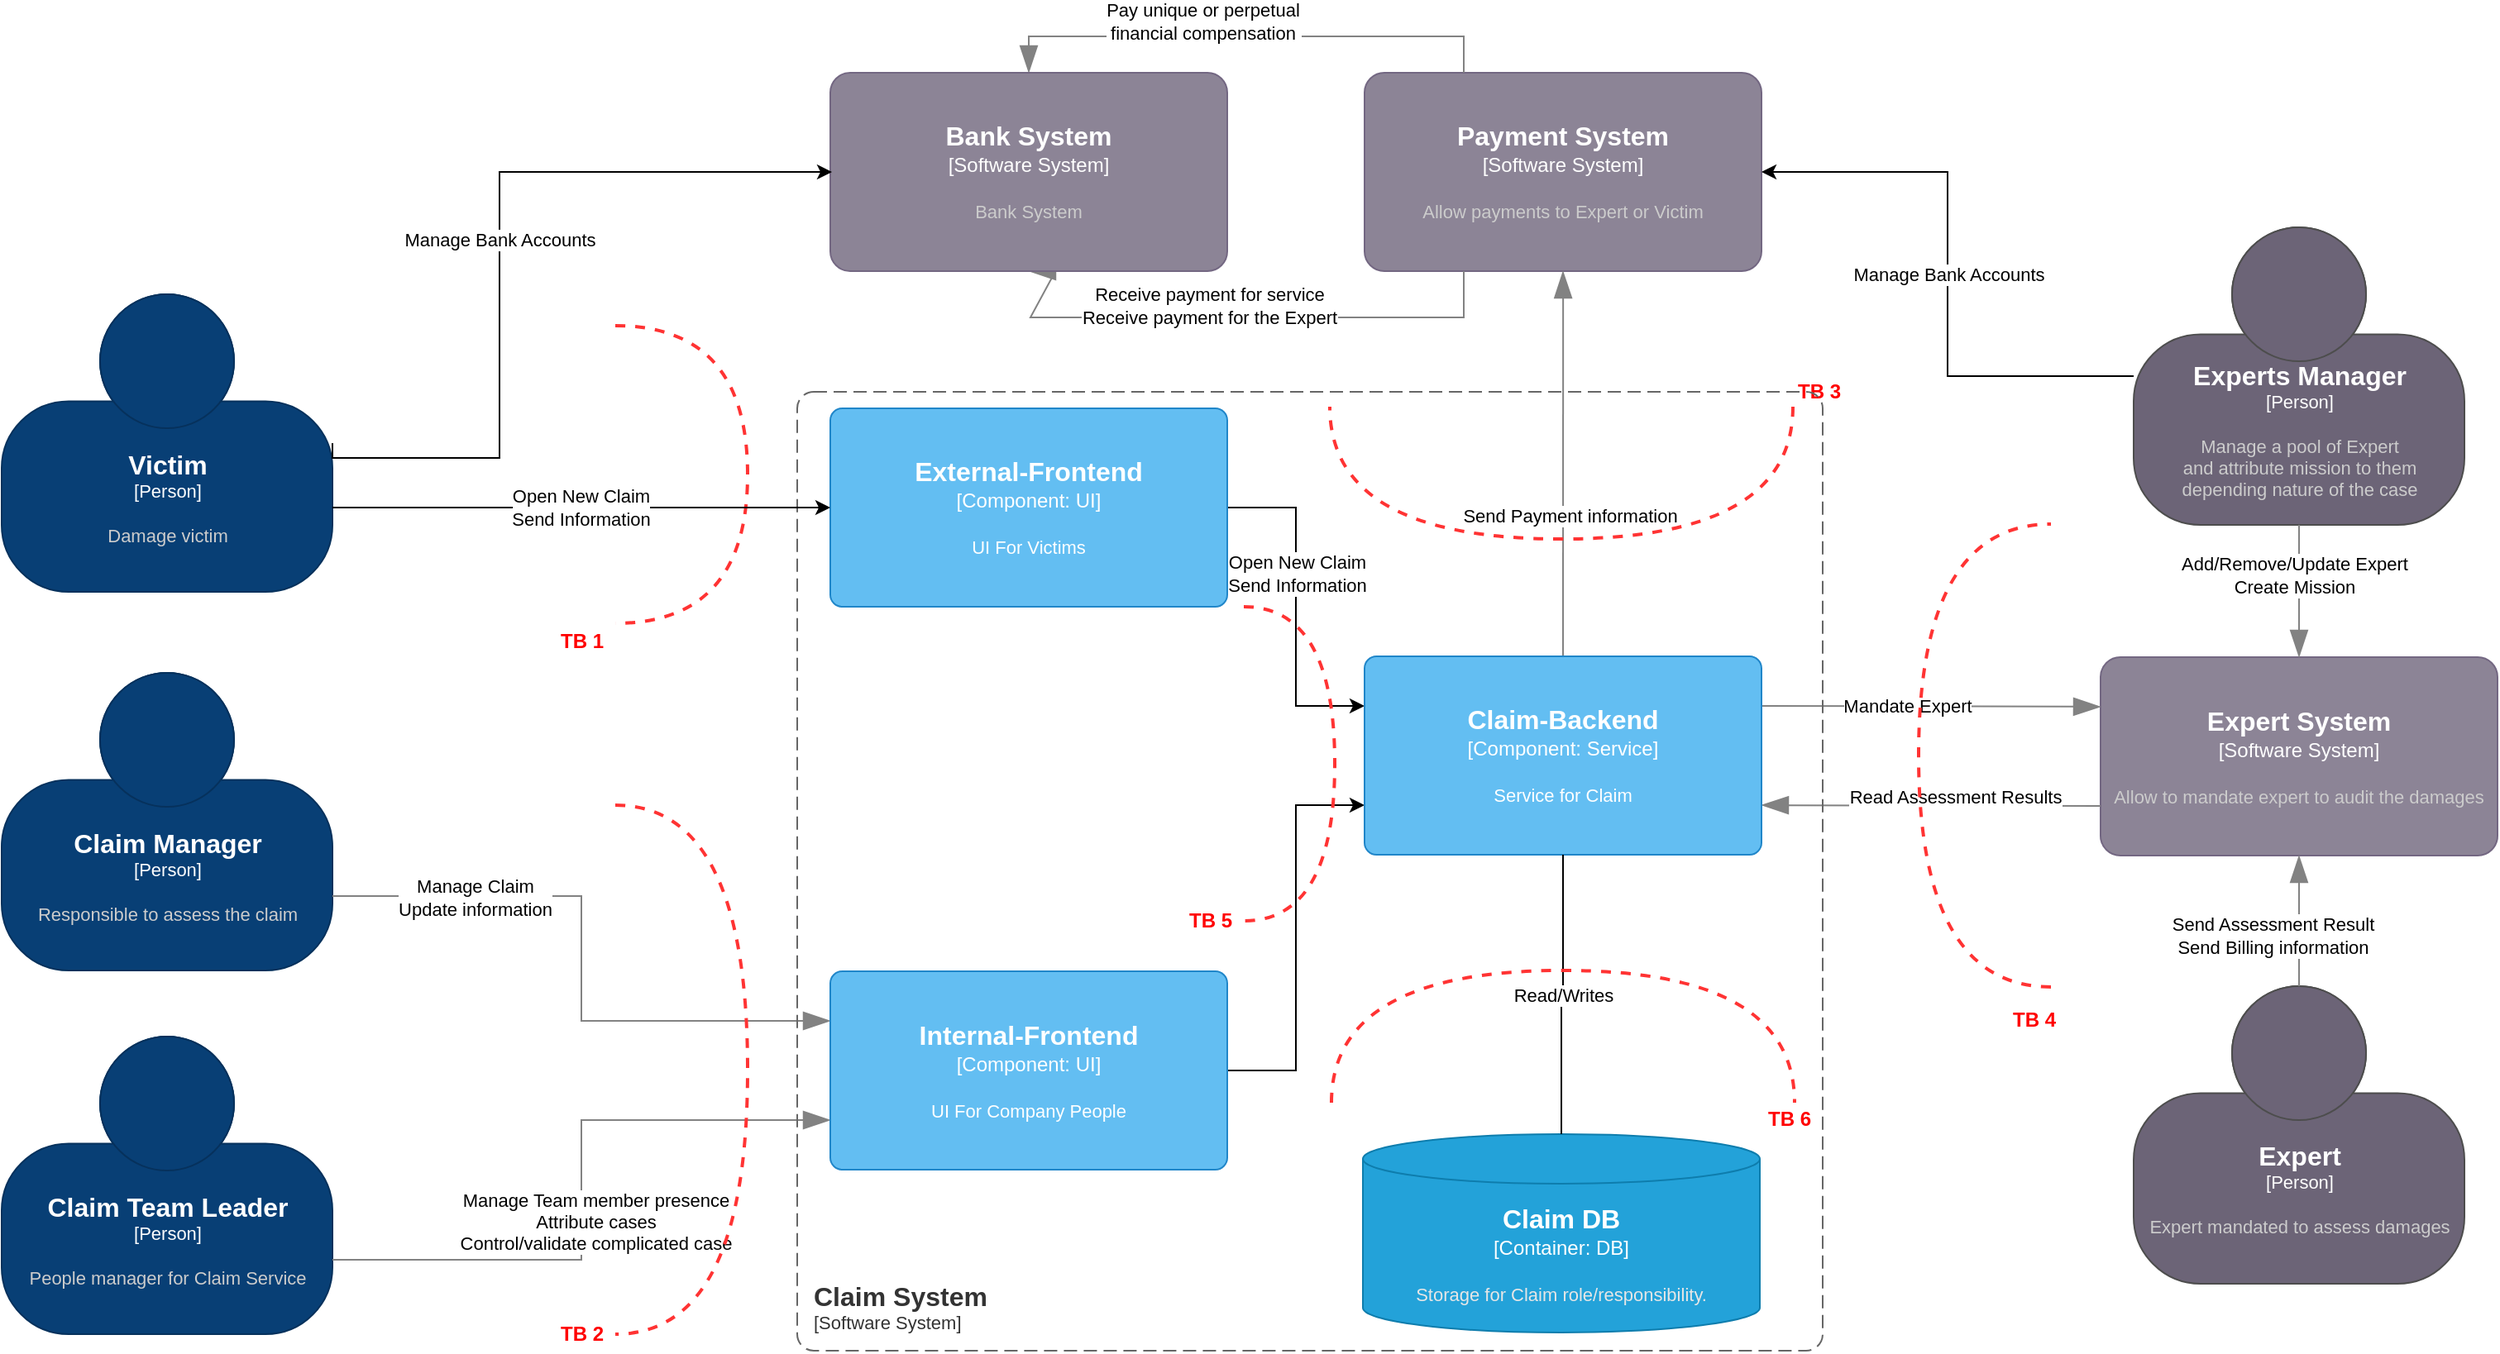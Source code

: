 <mxfile version="20.5.3" type="device"><diagram id="z2lfckufb0cyte3dnJ5H" name="Page-1"><mxGraphModel dx="1420" dy="872" grid="1" gridSize="10" guides="1" tooltips="1" connect="1" arrows="1" fold="1" page="1" pageScale="1" pageWidth="1169" pageHeight="827" math="0" shadow="0"><root><mxCell id="0"/><mxCell id="1" parent="0"/><object placeholders="1" c4Name="Victim" c4Type="Person" c4Description="Damage victim" label="&lt;font style=&quot;font-size: 16px&quot;&gt;&lt;b&gt;%c4Name%&lt;/b&gt;&lt;/font&gt;&lt;div&gt;[%c4Type%]&lt;/div&gt;&lt;br&gt;&lt;div&gt;&lt;font style=&quot;font-size: 11px&quot;&gt;&lt;font color=&quot;#cccccc&quot;&gt;%c4Description%&lt;/font&gt;&lt;/div&gt;" id="S0L2cYUU_2ASktTiuysQ-1"><mxCell style="html=1;fontSize=11;dashed=0;whitespace=wrap;fillColor=#083F75;strokeColor=#06315C;fontColor=#ffffff;shape=mxgraph.c4.person2;align=center;metaEdit=1;points=[[0.5,0,0],[1,0.5,0],[1,0.75,0],[0.75,1,0],[0.5,1,0],[0.25,1,0],[0,0.75,0],[0,0.5,0]];resizable=0;" parent="1" vertex="1"><mxGeometry x="8" y="184" width="200" height="180" as="geometry"/></mxCell></object><object placeholders="1" c4Name="Expert System" c4Type="Software System" c4Description="Allow to mandate expert to audit the damages" label="&lt;font style=&quot;font-size: 16px&quot;&gt;&lt;b&gt;%c4Name%&lt;/b&gt;&lt;/font&gt;&lt;div&gt;[%c4Type%]&lt;/div&gt;&lt;br&gt;&lt;div&gt;&lt;font style=&quot;font-size: 11px&quot;&gt;&lt;font color=&quot;#cccccc&quot;&gt;%c4Description%&lt;/font&gt;&lt;/div&gt;" id="S0L2cYUU_2ASktTiuysQ-4"><mxCell style="rounded=1;whiteSpace=wrap;html=1;labelBackgroundColor=none;fillColor=#8C8496;fontColor=#ffffff;align=center;arcSize=10;strokeColor=#736782;metaEdit=1;resizable=0;points=[[0.25,0,0],[0.5,0,0],[0.75,0,0],[1,0.25,0],[1,0.5,0],[1,0.75,0],[0.75,1,0],[0.5,1,0],[0.25,1,0],[0,0.75,0],[0,0.5,0],[0,0.25,0]];" parent="1" vertex="1"><mxGeometry x="1277" y="403.5" width="240" height="120" as="geometry"/></mxCell></object><object placeholders="1" c4Name="Payment System" c4Type="Software System" c4Description="Allow payments to Expert or Victim" label="&lt;font style=&quot;font-size: 16px&quot;&gt;&lt;b&gt;%c4Name%&lt;/b&gt;&lt;/font&gt;&lt;div&gt;[%c4Type%]&lt;/div&gt;&lt;br&gt;&lt;div&gt;&lt;font style=&quot;font-size: 11px&quot;&gt;&lt;font color=&quot;#cccccc&quot;&gt;%c4Description%&lt;/font&gt;&lt;/div&gt;" id="S0L2cYUU_2ASktTiuysQ-13"><mxCell style="rounded=1;whiteSpace=wrap;html=1;labelBackgroundColor=none;fillColor=#8C8496;fontColor=#ffffff;align=center;arcSize=10;strokeColor=#736782;metaEdit=1;resizable=0;points=[[0.25,0,0],[0.5,0,0],[0.75,0,0],[1,0.25,0],[1,0.5,0],[1,0.75,0],[0.75,1,0],[0.5,1,0],[0.25,1,0],[0,0.75,0],[0,0.5,0],[0,0.25,0]];" parent="1" vertex="1"><mxGeometry x="832" y="50" width="240" height="120" as="geometry"/></mxCell></object><object placeholders="1" c4Name="Expert" c4Type="Person" c4Description="Expert mandated to assess damages" label="&lt;font style=&quot;font-size: 16px&quot;&gt;&lt;b&gt;%c4Name%&lt;/b&gt;&lt;/font&gt;&lt;div&gt;[%c4Type%]&lt;/div&gt;&lt;br&gt;&lt;div&gt;&lt;font style=&quot;font-size: 11px&quot;&gt;&lt;font color=&quot;#cccccc&quot;&gt;%c4Description%&lt;/font&gt;&lt;/div&gt;" id="S0L2cYUU_2ASktTiuysQ-14"><mxCell style="html=1;fontSize=11;dashed=0;whitespace=wrap;fillColor=#6C6477;strokeColor=#4D4D4D;fontColor=#ffffff;shape=mxgraph.c4.person2;align=center;metaEdit=1;points=[[0.5,0,0],[1,0.5,0],[1,0.75,0],[0.75,1,0],[0.5,1,0],[0.25,1,0],[0,0.75,0],[0,0.5,0]];resizable=0;" parent="1" vertex="1"><mxGeometry x="1297" y="602.5" width="200" height="180" as="geometry"/></mxCell></object><object placeholders="1" c4Name="Claim Manager" c4Type="Person" c4Description="Responsible to assess the claim" label="&lt;font style=&quot;font-size: 16px&quot;&gt;&lt;b&gt;%c4Name%&lt;/b&gt;&lt;/font&gt;&lt;div&gt;[%c4Type%]&lt;/div&gt;&lt;br&gt;&lt;div&gt;&lt;font style=&quot;font-size: 11px&quot;&gt;&lt;font color=&quot;#cccccc&quot;&gt;%c4Description%&lt;/font&gt;&lt;/div&gt;" id="S0L2cYUU_2ASktTiuysQ-15"><mxCell style="html=1;fontSize=11;dashed=0;whitespace=wrap;fillColor=#083F75;strokeColor=#06315C;fontColor=#ffffff;shape=mxgraph.c4.person2;align=center;metaEdit=1;points=[[0.5,0,0],[1,0.5,0],[1,0.75,0],[0.75,1,0],[0.5,1,0],[0.25,1,0],[0,0.75,0],[0,0.5,0]];resizable=0;" parent="1" vertex="1"><mxGeometry x="8" y="413" width="200" height="180" as="geometry"/></mxCell></object><object placeholders="1" c4Type="Relationship" id="S0L2cYUU_2ASktTiuysQ-18"><mxCell style="endArrow=blockThin;html=1;fontSize=10;fontColor=#404040;strokeWidth=1;endFill=1;strokeColor=#828282;elbow=vertical;metaEdit=1;endSize=14;startSize=14;jumpStyle=arc;jumpSize=16;rounded=0;edgeStyle=orthogonalEdgeStyle;exitX=0.5;exitY=0;exitDx=0;exitDy=0;exitPerimeter=0;entryX=0.5;entryY=1;entryDx=0;entryDy=0;entryPerimeter=0;" parent="1" target="S0L2cYUU_2ASktTiuysQ-13" edge="1"><mxGeometry width="240" relative="1" as="geometry"><mxPoint x="952" y="403" as="sourcePoint"/><mxPoint x="1157" y="363" as="targetPoint"/></mxGeometry></mxCell></object><mxCell id="S0L2cYUU_2ASktTiuysQ-19" value="Send Payment information" style="edgeLabel;html=1;align=center;verticalAlign=middle;resizable=0;points=[];" parent="S0L2cYUU_2ASktTiuysQ-18" vertex="1" connectable="0"><mxGeometry x="-0.273" y="-3" relative="1" as="geometry"><mxPoint as="offset"/></mxGeometry></mxCell><object placeholders="1" c4Type="Relationship" id="S0L2cYUU_2ASktTiuysQ-20"><mxCell style="endArrow=blockThin;html=1;fontSize=10;fontColor=#404040;strokeWidth=1;endFill=1;strokeColor=#828282;elbow=vertical;metaEdit=1;endSize=14;startSize=14;jumpStyle=arc;jumpSize=16;rounded=0;edgeStyle=orthogonalEdgeStyle;exitX=1;exitY=0.25;exitDx=0;exitDy=0;exitPerimeter=0;entryX=0;entryY=0.25;entryDx=0;entryDy=0;entryPerimeter=0;" parent="1" source="vrQ-UJ9FI1N1hywDS_IH-19" target="S0L2cYUU_2ASktTiuysQ-4" edge="1"><mxGeometry width="240" relative="1" as="geometry"><mxPoint x="1072" y="433" as="sourcePoint"/><mxPoint x="962" y="303" as="targetPoint"/></mxGeometry></mxCell></object><mxCell id="S0L2cYUU_2ASktTiuysQ-21" value="Mandate Expert" style="edgeLabel;html=1;align=center;verticalAlign=middle;resizable=0;points=[];" parent="S0L2cYUU_2ASktTiuysQ-20" vertex="1" connectable="0"><mxGeometry x="-0.273" y="-3" relative="1" as="geometry"><mxPoint x="13" y="-3" as="offset"/></mxGeometry></mxCell><object placeholders="1" c4Type="Relationship" id="S0L2cYUU_2ASktTiuysQ-22"><mxCell style="endArrow=blockThin;html=1;fontSize=10;fontColor=#404040;strokeWidth=1;endFill=1;strokeColor=#828282;elbow=vertical;metaEdit=1;endSize=14;startSize=14;jumpStyle=arc;jumpSize=16;rounded=0;edgeStyle=orthogonalEdgeStyle;exitX=0;exitY=0.75;exitDx=0;exitDy=0;exitPerimeter=0;entryX=1;entryY=0.75;entryDx=0;entryDy=0;entryPerimeter=0;" parent="1" source="S0L2cYUU_2ASktTiuysQ-4" target="vrQ-UJ9FI1N1hywDS_IH-19" edge="1"><mxGeometry width="240" relative="1" as="geometry"><mxPoint x="1082" y="443" as="sourcePoint"/><mxPoint x="1072" y="493" as="targetPoint"/></mxGeometry></mxCell></object><mxCell id="S0L2cYUU_2ASktTiuysQ-23" value="Read Assessment Results" style="edgeLabel;html=1;align=center;verticalAlign=middle;resizable=0;points=[];" parent="S0L2cYUU_2ASktTiuysQ-22" vertex="1" connectable="0"><mxGeometry x="-0.273" y="-3" relative="1" as="geometry"><mxPoint x="-14" y="-3" as="offset"/></mxGeometry></mxCell><object placeholders="1" c4Type="Relationship" id="S0L2cYUU_2ASktTiuysQ-26"><mxCell style="endArrow=blockThin;html=1;fontSize=10;fontColor=#404040;strokeWidth=1;endFill=1;strokeColor=#828282;elbow=vertical;metaEdit=1;endSize=14;startSize=14;jumpStyle=arc;jumpSize=16;rounded=0;edgeStyle=orthogonalEdgeStyle;exitX=1;exitY=0.75;exitDx=0;exitDy=0;exitPerimeter=0;entryX=0;entryY=0.25;entryDx=0;entryDy=0;entryPerimeter=0;" parent="1" source="S0L2cYUU_2ASktTiuysQ-15" target="vrQ-UJ9FI1N1hywDS_IH-17" edge="1"><mxGeometry width="240" relative="1" as="geometry"><mxPoint x="451" y="333.96" as="sourcePoint"/><mxPoint x="714" y="523" as="targetPoint"/></mxGeometry></mxCell></object><mxCell id="S0L2cYUU_2ASktTiuysQ-27" value="Manage Claim&lt;br&gt;Update information" style="edgeLabel;html=1;align=center;verticalAlign=middle;resizable=0;points=[];" parent="S0L2cYUU_2ASktTiuysQ-26" vertex="1" connectable="0"><mxGeometry x="-0.273" y="-3" relative="1" as="geometry"><mxPoint x="-51" y="-2" as="offset"/></mxGeometry></mxCell><object placeholders="1" c4Type="Relationship" id="S0L2cYUU_2ASktTiuysQ-28"><mxCell style="endArrow=blockThin;html=1;fontSize=10;fontColor=#404040;strokeWidth=1;endFill=1;strokeColor=#828282;elbow=vertical;metaEdit=1;endSize=14;startSize=14;jumpStyle=arc;jumpSize=16;rounded=0;edgeStyle=orthogonalEdgeStyle;exitX=0.5;exitY=0;exitDx=0;exitDy=0;exitPerimeter=0;entryX=0.5;entryY=1;entryDx=0;entryDy=0;entryPerimeter=0;" parent="1" source="S0L2cYUU_2ASktTiuysQ-14" target="S0L2cYUU_2ASktTiuysQ-4" edge="1"><mxGeometry width="240" relative="1" as="geometry"><mxPoint x="942" y="413.5" as="sourcePoint"/><mxPoint x="942" y="303.5" as="targetPoint"/></mxGeometry></mxCell></object><mxCell id="S0L2cYUU_2ASktTiuysQ-29" value="Send Assessment Result&lt;br&gt;Send Billing information" style="edgeLabel;html=1;align=center;verticalAlign=middle;resizable=0;points=[];" parent="S0L2cYUU_2ASktTiuysQ-28" vertex="1" connectable="0"><mxGeometry x="-0.273" y="-3" relative="1" as="geometry"><mxPoint x="-19" y="-2" as="offset"/></mxGeometry></mxCell><object placeholders="1" c4Type="Relationship" id="S0L2cYUU_2ASktTiuysQ-30"><mxCell style="endArrow=blockThin;html=1;fontSize=10;fontColor=#404040;strokeWidth=1;endFill=1;strokeColor=#828282;elbow=vertical;metaEdit=1;endSize=14;startSize=14;jumpStyle=arc;jumpSize=16;rounded=0;edgeStyle=orthogonalEdgeStyle;exitX=0.25;exitY=1;exitDx=0;exitDy=0;exitPerimeter=0;entryX=0.5;entryY=1;entryDx=0;entryDy=0;entryPerimeter=0;" parent="1" source="S0L2cYUU_2ASktTiuysQ-13" target="vrQ-UJ9FI1N1hywDS_IH-1" edge="1"><mxGeometry width="240" relative="1" as="geometry"><mxPoint x="962" y="413" as="sourcePoint"/><mxPoint x="962" y="303" as="targetPoint"/><Array as="points"><mxPoint x="892" y="198"/><mxPoint x="630" y="198"/></Array></mxGeometry></mxCell></object><mxCell id="S0L2cYUU_2ASktTiuysQ-31" value="Receive payment for service&lt;br&gt;Receive payment for the Expert" style="edgeLabel;html=1;align=center;verticalAlign=middle;resizable=0;points=[];" parent="S0L2cYUU_2ASktTiuysQ-30" vertex="1" connectable="0"><mxGeometry x="-0.273" y="-3" relative="1" as="geometry"><mxPoint x="-66" y="-4" as="offset"/></mxGeometry></mxCell><object placeholders="1" c4Type="Relationship" id="S0L2cYUU_2ASktTiuysQ-32"><mxCell style="endArrow=blockThin;html=1;fontSize=10;fontColor=#404040;strokeWidth=1;endFill=1;strokeColor=#828282;elbow=vertical;metaEdit=1;endSize=14;startSize=14;jumpStyle=arc;jumpSize=16;rounded=0;edgeStyle=orthogonalEdgeStyle;exitX=0.25;exitY=0;exitDx=0;exitDy=0;exitPerimeter=0;entryX=0.5;entryY=0;entryDx=0;entryDy=0;entryPerimeter=0;" parent="1" source="S0L2cYUU_2ASktTiuysQ-13" target="vrQ-UJ9FI1N1hywDS_IH-1" edge="1"><mxGeometry width="240" relative="1" as="geometry"><mxPoint x="1082" y="243" as="sourcePoint"/><mxPoint x="1767" y="343" as="targetPoint"/><Array as="points"><mxPoint x="892" y="28"/><mxPoint x="629" y="28"/></Array></mxGeometry></mxCell></object><mxCell id="S0L2cYUU_2ASktTiuysQ-33" value="Pay unique or perpetual&lt;br&gt;&amp;nbsp;financial compensation&amp;nbsp;" style="edgeLabel;html=1;align=center;verticalAlign=middle;resizable=0;points=[];" parent="S0L2cYUU_2ASktTiuysQ-32" vertex="1" connectable="0"><mxGeometry x="-0.273" y="-3" relative="1" as="geometry"><mxPoint x="-69" y="-6" as="offset"/></mxGeometry></mxCell><mxCell id="vrQ-UJ9FI1N1hywDS_IH-2" value="Manage Bank Accounts" style="edgeStyle=orthogonalEdgeStyle;rounded=0;orthogonalLoop=1;jettySize=auto;html=1;entryX=1;entryY=0.5;entryDx=0;entryDy=0;entryPerimeter=0;" parent="1" source="S0L2cYUU_2ASktTiuysQ-34" target="S0L2cYUU_2ASktTiuysQ-13" edge="1"><mxGeometry relative="1" as="geometry"/></mxCell><object placeholders="1" c4Name="Experts Manager" c4Type="Person" c4Description="Manage a pool of Expert &#10;and attribute mission to them &#10;depending nature of the case" label="&lt;font style=&quot;font-size: 16px&quot;&gt;&lt;b&gt;%c4Name%&lt;/b&gt;&lt;/font&gt;&lt;div&gt;[%c4Type%]&lt;/div&gt;&lt;br&gt;&lt;div&gt;&lt;font style=&quot;font-size: 11px&quot;&gt;&lt;font color=&quot;#cccccc&quot;&gt;%c4Description%&lt;/font&gt;&lt;/div&gt;" id="S0L2cYUU_2ASktTiuysQ-34"><mxCell style="html=1;fontSize=11;dashed=0;whitespace=wrap;fillColor=#6C6477;strokeColor=#4D4D4D;fontColor=#ffffff;shape=mxgraph.c4.person2;align=center;metaEdit=1;points=[[0.5,0,0],[1,0.5,0],[1,0.75,0],[0.75,1,0],[0.5,1,0],[0.25,1,0],[0,0.75,0],[0,0.5,0]];resizable=0;" parent="1" vertex="1"><mxGeometry x="1297" y="143.5" width="200" height="180" as="geometry"/></mxCell></object><object placeholders="1" c4Type="Relationship" id="S0L2cYUU_2ASktTiuysQ-35"><mxCell style="endArrow=blockThin;html=1;fontSize=10;fontColor=#404040;strokeWidth=1;endFill=1;strokeColor=#828282;elbow=vertical;metaEdit=1;endSize=14;startSize=14;jumpStyle=arc;jumpSize=16;rounded=0;edgeStyle=orthogonalEdgeStyle;entryX=0.5;entryY=0;entryDx=0;entryDy=0;entryPerimeter=0;exitX=0.5;exitY=1;exitDx=0;exitDy=0;exitPerimeter=0;" parent="1" source="S0L2cYUU_2ASktTiuysQ-34" target="S0L2cYUU_2ASktTiuysQ-4" edge="1"><mxGeometry width="240" relative="1" as="geometry"><mxPoint x="1387" y="633.5" as="sourcePoint"/><mxPoint x="1097" y="703.5" as="targetPoint"/></mxGeometry></mxCell></object><mxCell id="S0L2cYUU_2ASktTiuysQ-36" value="Add/Remove/Update Expert&lt;br&gt;Create Mission" style="edgeLabel;html=1;align=center;verticalAlign=middle;resizable=0;points=[];" parent="S0L2cYUU_2ASktTiuysQ-35" vertex="1" connectable="0"><mxGeometry x="-0.233" y="-3" relative="1" as="geometry"><mxPoint as="offset"/></mxGeometry></mxCell><object placeholders="1" c4Name="Claim Team Leader" c4Type="Person" c4Description="People manager for Claim Service" label="&lt;font style=&quot;font-size: 16px&quot;&gt;&lt;b&gt;%c4Name%&lt;/b&gt;&lt;/font&gt;&lt;div&gt;[%c4Type%]&lt;/div&gt;&lt;br&gt;&lt;div&gt;&lt;font style=&quot;font-size: 11px&quot;&gt;&lt;font color=&quot;#cccccc&quot;&gt;%c4Description%&lt;/font&gt;&lt;/div&gt;" id="S0L2cYUU_2ASktTiuysQ-37"><mxCell style="html=1;fontSize=11;dashed=0;whitespace=wrap;fillColor=#083F75;strokeColor=#06315C;fontColor=#ffffff;shape=mxgraph.c4.person2;align=center;metaEdit=1;points=[[0.5,0,0],[1,0.5,0],[1,0.75,0],[0.75,1,0],[0.5,1,0],[0.25,1,0],[0,0.75,0],[0,0.5,0]];resizable=0;" parent="1" vertex="1"><mxGeometry x="8" y="633" width="200" height="180" as="geometry"/></mxCell></object><object placeholders="1" c4Type="Relationship" id="S0L2cYUU_2ASktTiuysQ-38"><mxCell style="endArrow=blockThin;html=1;fontSize=10;fontColor=#404040;strokeWidth=1;endFill=1;strokeColor=#828282;elbow=vertical;metaEdit=1;endSize=14;startSize=14;jumpStyle=arc;jumpSize=16;rounded=0;edgeStyle=orthogonalEdgeStyle;exitX=1;exitY=0.75;exitDx=0;exitDy=0;exitPerimeter=0;entryX=0;entryY=0.75;entryDx=0;entryDy=0;entryPerimeter=0;" parent="1" source="S0L2cYUU_2ASktTiuysQ-37" target="vrQ-UJ9FI1N1hywDS_IH-17" edge="1"><mxGeometry width="240" relative="1" as="geometry"><mxPoint x="639" y="653" as="sourcePoint"/><mxPoint x="774" y="523" as="targetPoint"/></mxGeometry></mxCell></object><mxCell id="S0L2cYUU_2ASktTiuysQ-39" value="Manage Team member presence&lt;br&gt;Attribute cases&lt;br&gt;Control/validate complicated case" style="edgeLabel;html=1;align=center;verticalAlign=middle;resizable=0;points=[];" parent="S0L2cYUU_2ASktTiuysQ-38" vertex="1" connectable="0"><mxGeometry x="0.349" y="2" relative="1" as="geometry"><mxPoint x="-17" y="63" as="offset"/></mxGeometry></mxCell><object placeholders="1" c4Name="Bank System" c4Type="Software System" c4Description="Bank System" label="&lt;font style=&quot;font-size: 16px&quot;&gt;&lt;b&gt;%c4Name%&lt;/b&gt;&lt;/font&gt;&lt;div&gt;[%c4Type%]&lt;/div&gt;&lt;br&gt;&lt;div&gt;&lt;font style=&quot;font-size: 11px&quot;&gt;&lt;font color=&quot;#cccccc&quot;&gt;%c4Description%&lt;/font&gt;&lt;/div&gt;" id="vrQ-UJ9FI1N1hywDS_IH-1"><mxCell style="rounded=1;whiteSpace=wrap;html=1;labelBackgroundColor=none;fillColor=#8C8496;fontColor=#ffffff;align=center;arcSize=10;strokeColor=#736782;metaEdit=1;resizable=0;points=[[0.25,0,0],[0.5,0,0],[0.75,0,0],[1,0.25,0],[1,0.5,0],[1,0.75,0],[0.75,1,0],[0.5,1,0],[0.25,1,0],[0,0.75,0],[0,0.5,0],[0,0.25,0]];" parent="1" vertex="1"><mxGeometry x="509" y="50" width="240" height="120" as="geometry"/></mxCell></object><mxCell id="vrQ-UJ9FI1N1hywDS_IH-3" value="Manage Bank Accounts" style="edgeStyle=orthogonalEdgeStyle;rounded=0;orthogonalLoop=1;jettySize=auto;html=1;exitX=1;exitY=0.5;exitDx=0;exitDy=0;exitPerimeter=0;" parent="1" source="S0L2cYUU_2ASktTiuysQ-1" edge="1"><mxGeometry relative="1" as="geometry"><mxPoint x="489" y="313" as="sourcePoint"/><mxPoint x="510" y="110" as="targetPoint"/><Array as="points"><mxPoint x="309" y="283"/><mxPoint x="309" y="110"/></Array></mxGeometry></mxCell><mxCell id="vrQ-UJ9FI1N1hywDS_IH-4" value="" style="shape=requiredInterface;html=1;verticalLabelPosition=bottom;dashed=1;strokeColor=#FF3333;strokeWidth=2;fillColor=none;fontColor=#FF3333;align=left;rotation=90;" parent="1" vertex="1"><mxGeometry x="911" y="152" width="80" height="280" as="geometry"/></mxCell><mxCell id="vrQ-UJ9FI1N1hywDS_IH-5" value="&lt;font color=&quot;#ff0000&quot;&gt;&lt;b&gt;TB 3&lt;/b&gt;&lt;/font&gt;" style="text;html=1;strokeColor=none;fillColor=none;align=center;verticalAlign=middle;whiteSpace=wrap;rounded=0;" parent="1" vertex="1"><mxGeometry x="1087" y="233" width="40" height="20" as="geometry"/></mxCell><mxCell id="vrQ-UJ9FI1N1hywDS_IH-6" value="" style="shape=requiredInterface;html=1;verticalLabelPosition=bottom;dashed=1;strokeColor=#FF3333;strokeWidth=2;fillColor=none;fontColor=#FF3333;align=left;rotation=0;" parent="1" vertex="1"><mxGeometry x="379" y="493" width="80" height="320" as="geometry"/></mxCell><mxCell id="vrQ-UJ9FI1N1hywDS_IH-10" value="" style="shape=requiredInterface;html=1;verticalLabelPosition=bottom;dashed=1;strokeColor=#FF3333;strokeWidth=2;fillColor=none;fontColor=#FF3333;align=left;rotation=0;" parent="1" vertex="1"><mxGeometry x="379" y="203" width="80" height="180" as="geometry"/></mxCell><mxCell id="vrQ-UJ9FI1N1hywDS_IH-13" value="&lt;font color=&quot;#ff0000&quot;&gt;&lt;b&gt;TB 1&lt;/b&gt;&lt;/font&gt;" style="text;html=1;strokeColor=none;fillColor=none;align=center;verticalAlign=middle;whiteSpace=wrap;rounded=0;" parent="1" vertex="1"><mxGeometry x="339" y="383.5" width="40" height="20" as="geometry"/></mxCell><mxCell id="vrQ-UJ9FI1N1hywDS_IH-14" value="" style="shape=requiredInterface;html=1;verticalLabelPosition=bottom;dashed=1;strokeColor=#FF3333;strokeWidth=2;fillColor=none;fontColor=#FF3333;align=left;rotation=-180;" parent="1" vertex="1"><mxGeometry x="1167" y="323" width="80" height="280" as="geometry"/></mxCell><mxCell id="vrQ-UJ9FI1N1hywDS_IH-15" value="&lt;font color=&quot;#ff0000&quot;&gt;&lt;b&gt;TB 4&lt;/b&gt;&lt;/font&gt;" style="text;html=1;strokeColor=none;fillColor=none;align=center;verticalAlign=middle;whiteSpace=wrap;rounded=0;" parent="1" vertex="1"><mxGeometry x="1217" y="613" width="40" height="20" as="geometry"/></mxCell><object placeholders="1" c4Name="Claim System" c4Type="SystemScopeBoundary" c4Application="Software System" label="&lt;font style=&quot;font-size: 16px&quot;&gt;&lt;b&gt;&lt;div style=&quot;text-align: left&quot;&gt;%c4Name%&lt;/div&gt;&lt;/b&gt;&lt;/font&gt;&lt;div style=&quot;text-align: left&quot;&gt;[%c4Application%]&lt;/div&gt;" id="vrQ-UJ9FI1N1hywDS_IH-16"><mxCell style="rounded=1;fontSize=11;whiteSpace=wrap;html=1;dashed=1;arcSize=20;fillColor=none;strokeColor=#666666;fontColor=#333333;labelBackgroundColor=none;align=left;verticalAlign=bottom;labelBorderColor=none;spacingTop=0;spacing=10;dashPattern=8 4;metaEdit=1;rotatable=0;perimeter=rectanglePerimeter;noLabel=0;labelPadding=0;allowArrows=0;connectable=0;expand=0;recursiveResize=0;editable=1;pointerEvents=0;absoluteArcSize=1;points=[[0.25,0,0],[0.5,0,0],[0.75,0,0],[1,0.25,0],[1,0.5,0],[1,0.75,0],[0.75,1,0],[0.5,1,0],[0.25,1,0],[0,0.75,0],[0,0.5,0],[0,0.25,0]];" parent="1" vertex="1"><mxGeometry x="489" y="243" width="620" height="580" as="geometry"/></mxCell></object><mxCell id="vrQ-UJ9FI1N1hywDS_IH-21" style="edgeStyle=orthogonalEdgeStyle;rounded=0;orthogonalLoop=1;jettySize=auto;html=1;entryX=0;entryY=0.75;entryDx=0;entryDy=0;entryPerimeter=0;" parent="1" source="vrQ-UJ9FI1N1hywDS_IH-17" target="vrQ-UJ9FI1N1hywDS_IH-19" edge="1"><mxGeometry relative="1" as="geometry"/></mxCell><object placeholders="1" c4Name="Internal-Frontend" c4Type="Component" c4Technology="UI" c4Description="UI For Company People" label="&lt;font style=&quot;font-size: 16px&quot;&gt;&lt;b&gt;%c4Name%&lt;/b&gt;&lt;/font&gt;&lt;div&gt;[%c4Type%: %c4Technology%]&lt;/div&gt;&lt;br&gt;&lt;div&gt;&lt;font style=&quot;font-size: 11px&quot;&gt;%c4Description%&lt;/font&gt;&lt;/div&gt;" id="vrQ-UJ9FI1N1hywDS_IH-17"><mxCell style="rounded=1;whiteSpace=wrap;html=1;labelBackgroundColor=none;fillColor=#63BEF2;fontColor=#ffffff;align=center;arcSize=6;strokeColor=#2086C9;metaEdit=1;resizable=0;points=[[0.25,0,0],[0.5,0,0],[0.75,0,0],[1,0.25,0],[1,0.5,0],[1,0.75,0],[0.75,1,0],[0.5,1,0],[0.25,1,0],[0,0.75,0],[0,0.5,0],[0,0.25,0]];" parent="1" vertex="1"><mxGeometry x="509" y="593.5" width="240" height="120" as="geometry"/></mxCell></object><mxCell id="vrQ-UJ9FI1N1hywDS_IH-24" value="Open New Claim&lt;br&gt;Send Information" style="edgeStyle=orthogonalEdgeStyle;rounded=0;orthogonalLoop=1;jettySize=auto;html=1;entryX=0;entryY=0.25;entryDx=0;entryDy=0;entryPerimeter=0;" parent="1" source="vrQ-UJ9FI1N1hywDS_IH-18" target="vrQ-UJ9FI1N1hywDS_IH-19" edge="1"><mxGeometry x="-0.197" relative="1" as="geometry"><mxPoint as="offset"/></mxGeometry></mxCell><object placeholders="1" c4Name="Claim-Backend" c4Type="Component" c4Technology="Service" c4Description="Service for Claim" label="&lt;font style=&quot;font-size: 16px&quot;&gt;&lt;b&gt;%c4Name%&lt;/b&gt;&lt;/font&gt;&lt;div&gt;[%c4Type%: %c4Technology%]&lt;/div&gt;&lt;br&gt;&lt;div&gt;&lt;font style=&quot;font-size: 11px&quot;&gt;%c4Description%&lt;/font&gt;&lt;/div&gt;" id="vrQ-UJ9FI1N1hywDS_IH-19"><mxCell style="rounded=1;whiteSpace=wrap;html=1;labelBackgroundColor=none;fillColor=#63BEF2;fontColor=#ffffff;align=center;arcSize=6;strokeColor=#2086C9;metaEdit=1;resizable=0;points=[[0.25,0,0],[0.5,0,0],[0.75,0,0],[1,0.25,0],[1,0.5,0],[1,0.75,0],[0.75,1,0],[0.5,1,0],[0.25,1,0],[0,0.75,0],[0,0.5,0],[0,0.25,0]];" parent="1" vertex="1"><mxGeometry x="832" y="403" width="240" height="120" as="geometry"/></mxCell></object><object placeholders="1" c4Type="Claim DB" c4Container="Container" c4Technology="DB" c4Description="Storage for Claim role/responsibility." label="&lt;font style=&quot;font-size: 16px&quot;&gt;&lt;b&gt;%c4Type%&lt;/b&gt;&lt;/font&gt;&lt;div&gt;[%c4Container%:&amp;nbsp;%c4Technology%]&lt;/div&gt;&lt;br&gt;&lt;div&gt;&lt;font style=&quot;font-size: 11px&quot;&gt;&lt;font color=&quot;#E6E6E6&quot;&gt;%c4Description%&lt;/font&gt;&lt;/div&gt;" id="vrQ-UJ9FI1N1hywDS_IH-20"><mxCell style="shape=cylinder3;size=15;whiteSpace=wrap;html=1;boundedLbl=1;rounded=0;labelBackgroundColor=none;fillColor=#23A2D9;fontSize=12;fontColor=#ffffff;align=center;strokeColor=#0E7DAD;metaEdit=1;points=[[0.5,0,0],[1,0.25,0],[1,0.5,0],[1,0.75,0],[0.5,1,0],[0,0.75,0],[0,0.5,0],[0,0.25,0]];resizable=0;" parent="1" vertex="1"><mxGeometry x="831" y="692" width="240" height="120" as="geometry"/></mxCell></object><mxCell id="W-qSLEx-AUTJ345BaTfa-3" value="&lt;font color=&quot;#ff0000&quot;&gt;&lt;b&gt;TB 2&lt;/b&gt;&lt;/font&gt;" style="text;html=1;strokeColor=none;fillColor=none;align=center;verticalAlign=middle;whiteSpace=wrap;rounded=0;" vertex="1" parent="1"><mxGeometry x="339" y="803" width="40" height="20" as="geometry"/></mxCell><object placeholders="1" c4Name="External-Frontend" c4Type="Component" c4Technology="UI" c4Description="UI For Victims" label="&lt;font style=&quot;font-size: 16px&quot;&gt;&lt;b&gt;%c4Name%&lt;/b&gt;&lt;/font&gt;&lt;div&gt;[%c4Type%: %c4Technology%]&lt;/div&gt;&lt;br&gt;&lt;div&gt;&lt;font style=&quot;font-size: 11px&quot;&gt;%c4Description%&lt;/font&gt;&lt;/div&gt;" id="vrQ-UJ9FI1N1hywDS_IH-18"><mxCell style="rounded=1;whiteSpace=wrap;html=1;labelBackgroundColor=none;fillColor=#63BEF2;fontColor=#ffffff;align=center;arcSize=6;strokeColor=#2086C9;metaEdit=1;resizable=0;points=[[0.25,0,0],[0.5,0,0],[0.75,0,0],[1,0.25,0],[1,0.5,0],[1,0.75,0],[0.75,1,0],[0.5,1,0],[0.25,1,0],[0,0.75,0],[0,0.5,0],[0,0.25,0]];" parent="1" vertex="1"><mxGeometry x="509" y="253" width="240" height="120" as="geometry"/></mxCell></object><mxCell id="W-qSLEx-AUTJ345BaTfa-10" value="Read/Writes" style="edgeStyle=orthogonalEdgeStyle;rounded=0;orthogonalLoop=1;jettySize=auto;html=1;endArrow=none;entryX=0.5;entryY=0;entryDx=0;entryDy=0;entryPerimeter=0;" edge="1" parent="1" source="vrQ-UJ9FI1N1hywDS_IH-19" target="vrQ-UJ9FI1N1hywDS_IH-20"><mxGeometry relative="1" as="geometry"><mxPoint x="952" y="523" as="sourcePoint"/><mxPoint x="989" y="763" as="targetPoint"/></mxGeometry></mxCell><mxCell id="W-qSLEx-AUTJ345BaTfa-11" value="" style="shape=requiredInterface;html=1;verticalLabelPosition=bottom;dashed=1;strokeColor=#FF3333;strokeWidth=2;fillColor=none;fontColor=#FF3333;align=left;rotation=-90;" vertex="1" parent="1"><mxGeometry x="912" y="493" width="80" height="280" as="geometry"/></mxCell><mxCell id="W-qSLEx-AUTJ345BaTfa-12" value="" style="shape=requiredInterface;html=1;verticalLabelPosition=bottom;dashed=1;strokeColor=#FF3333;strokeWidth=2;fillColor=none;fontColor=#FF3333;align=left;rotation=0;" vertex="1" parent="1"><mxGeometry x="759" y="373" width="55" height="190" as="geometry"/></mxCell><mxCell id="W-qSLEx-AUTJ345BaTfa-13" value="&lt;font color=&quot;#ff0000&quot;&gt;&lt;b&gt;TB 5&lt;/b&gt;&lt;/font&gt;" style="text;html=1;strokeColor=none;fillColor=none;align=center;verticalAlign=middle;whiteSpace=wrap;rounded=0;" vertex="1" parent="1"><mxGeometry x="719" y="553" width="40" height="20" as="geometry"/></mxCell><mxCell id="W-qSLEx-AUTJ345BaTfa-14" value="&lt;font color=&quot;#ff0000&quot;&gt;&lt;b&gt;TB 6&lt;/b&gt;&lt;/font&gt;" style="text;html=1;strokeColor=none;fillColor=none;align=center;verticalAlign=middle;whiteSpace=wrap;rounded=0;" vertex="1" parent="1"><mxGeometry x="1069" y="673" width="40" height="20" as="geometry"/></mxCell><mxCell id="W-qSLEx-AUTJ345BaTfa-15" value="Open New Claim&lt;br&gt;Send Information" style="endArrow=classic;html=1;rounded=0;exitX=1;exitY=0.717;exitDx=0;exitDy=0;exitPerimeter=0;entryX=0;entryY=0.5;entryDx=0;entryDy=0;entryPerimeter=0;" edge="1" parent="1" source="S0L2cYUU_2ASktTiuysQ-1" target="vrQ-UJ9FI1N1hywDS_IH-18"><mxGeometry width="50" height="50" relative="1" as="geometry"><mxPoint x="590" y="260" as="sourcePoint"/><mxPoint x="640" y="210" as="targetPoint"/></mxGeometry></mxCell></root></mxGraphModel></diagram></mxfile>